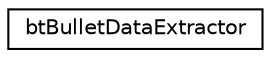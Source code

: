 digraph "Graphical Class Hierarchy"
{
  edge [fontname="Helvetica",fontsize="10",labelfontname="Helvetica",labelfontsize="10"];
  node [fontname="Helvetica",fontsize="10",shape=record];
  rankdir="LR";
  Node1 [label="btBulletDataExtractor",height=0.2,width=0.4,color="black", fillcolor="white", style="filled",URL="$classbt_bullet_data_extractor.html"];
}

